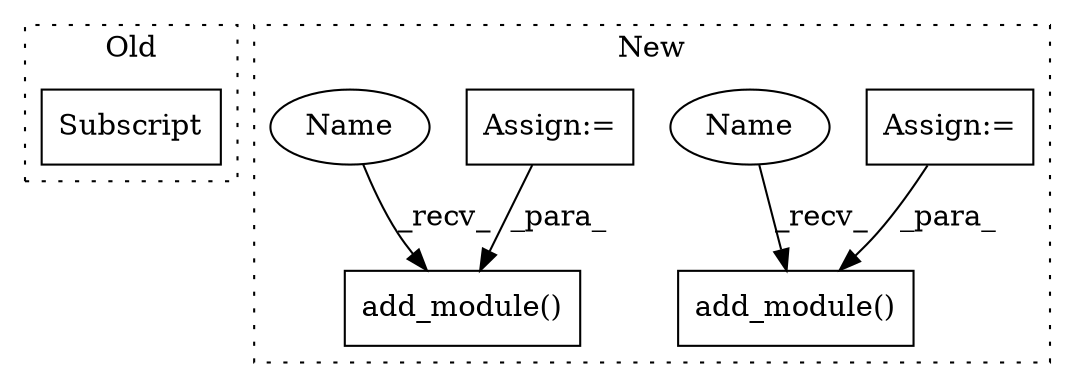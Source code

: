 digraph G {
subgraph cluster0 {
1 [label="Subscript" a="63" s="431,0" l="11,0" shape="box"];
label = "Old";
style="dotted";
}
subgraph cluster1 {
2 [label="add_module()" a="75" s="686,719" l="16,1" shape="box"];
3 [label="add_module()" a="75" s="920,953" l="16,1" shape="box"];
4 [label="Assign:=" a="68" s="740" l="3" shape="box"];
5 [label="Assign:=" a="68" s="339" l="3" shape="box"];
6 [label="Name" a="87" s="686" l="4" shape="ellipse"];
7 [label="Name" a="87" s="920" l="4" shape="ellipse"];
label = "New";
style="dotted";
}
4 -> 3 [label="_para_"];
5 -> 2 [label="_para_"];
6 -> 2 [label="_recv_"];
7 -> 3 [label="_recv_"];
}